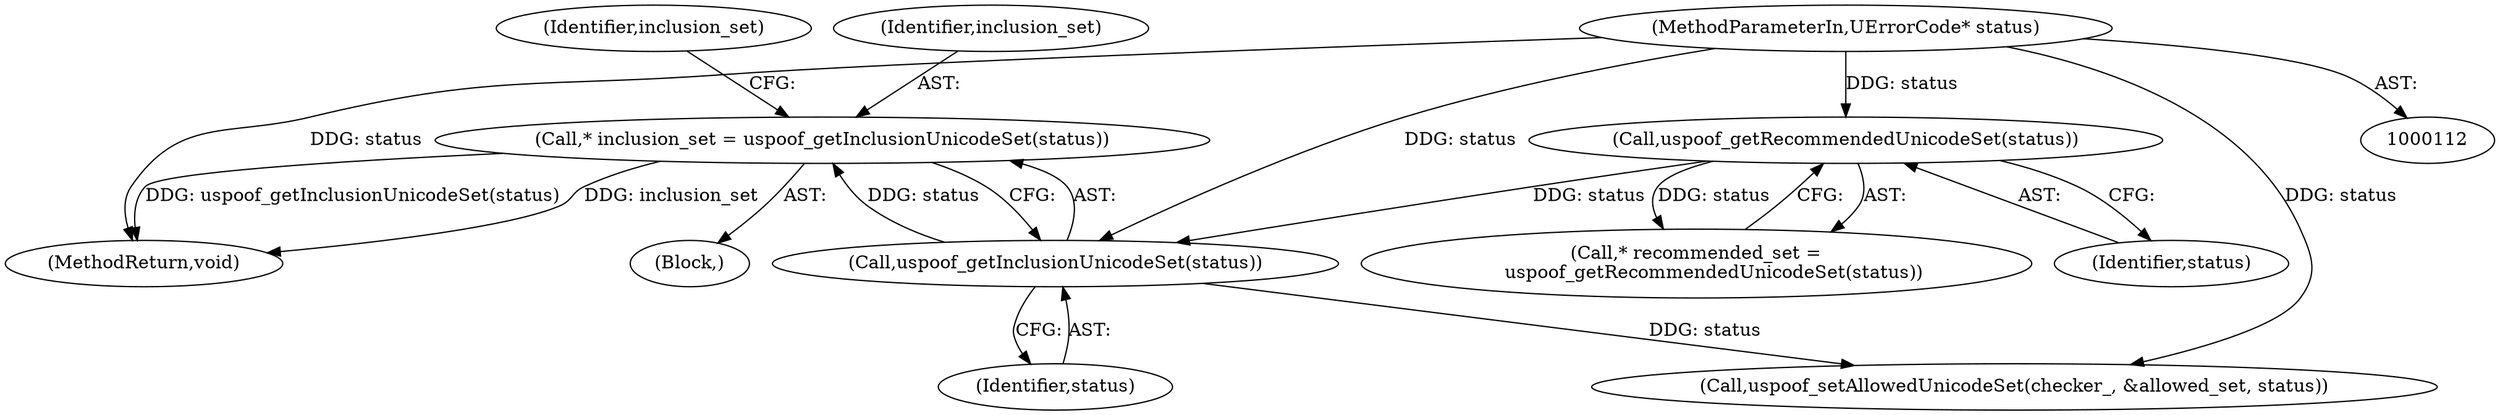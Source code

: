 digraph "0_Chrome_4e4fec21ebd26d2ef20ac9f1ca0d2a16329f22bd@pointer" {
"1000130" [label="(Call,* inclusion_set = uspoof_getInclusionUnicodeSet(status))"];
"1000132" [label="(Call,uspoof_getInclusionUnicodeSet(status))"];
"1000123" [label="(Call,uspoof_getRecommendedUnicodeSet(status))"];
"1000113" [label="(MethodParameterIn,UErrorCode* status)"];
"1000136" [label="(Identifier,inclusion_set)"];
"1000124" [label="(Identifier,status)"];
"1000121" [label="(Call,* recommended_set =\n      uspoof_getRecommendedUnicodeSet(status))"];
"1000133" [label="(Identifier,status)"];
"1000183" [label="(Call,uspoof_setAllowedUnicodeSet(checker_, &allowed_set, status))"];
"1000114" [label="(Block,)"];
"1000130" [label="(Call,* inclusion_set = uspoof_getInclusionUnicodeSet(status))"];
"1000131" [label="(Identifier,inclusion_set)"];
"1000113" [label="(MethodParameterIn,UErrorCode* status)"];
"1000132" [label="(Call,uspoof_getInclusionUnicodeSet(status))"];
"1000188" [label="(MethodReturn,void)"];
"1000123" [label="(Call,uspoof_getRecommendedUnicodeSet(status))"];
"1000130" -> "1000114"  [label="AST: "];
"1000130" -> "1000132"  [label="CFG: "];
"1000131" -> "1000130"  [label="AST: "];
"1000132" -> "1000130"  [label="AST: "];
"1000136" -> "1000130"  [label="CFG: "];
"1000130" -> "1000188"  [label="DDG: uspoof_getInclusionUnicodeSet(status)"];
"1000130" -> "1000188"  [label="DDG: inclusion_set"];
"1000132" -> "1000130"  [label="DDG: status"];
"1000132" -> "1000133"  [label="CFG: "];
"1000133" -> "1000132"  [label="AST: "];
"1000123" -> "1000132"  [label="DDG: status"];
"1000113" -> "1000132"  [label="DDG: status"];
"1000132" -> "1000183"  [label="DDG: status"];
"1000123" -> "1000121"  [label="AST: "];
"1000123" -> "1000124"  [label="CFG: "];
"1000124" -> "1000123"  [label="AST: "];
"1000121" -> "1000123"  [label="CFG: "];
"1000123" -> "1000121"  [label="DDG: status"];
"1000113" -> "1000123"  [label="DDG: status"];
"1000113" -> "1000112"  [label="AST: "];
"1000113" -> "1000188"  [label="DDG: status"];
"1000113" -> "1000183"  [label="DDG: status"];
}
